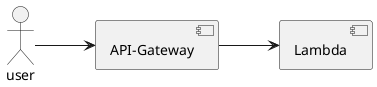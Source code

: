 @startuml

left to right direction

'skinparam handwritten true

actor user

[API-Gateway]
[Lambda]


user --> [API-Gateway]
[API-Gateway] --> [Lambda]

@enduml
